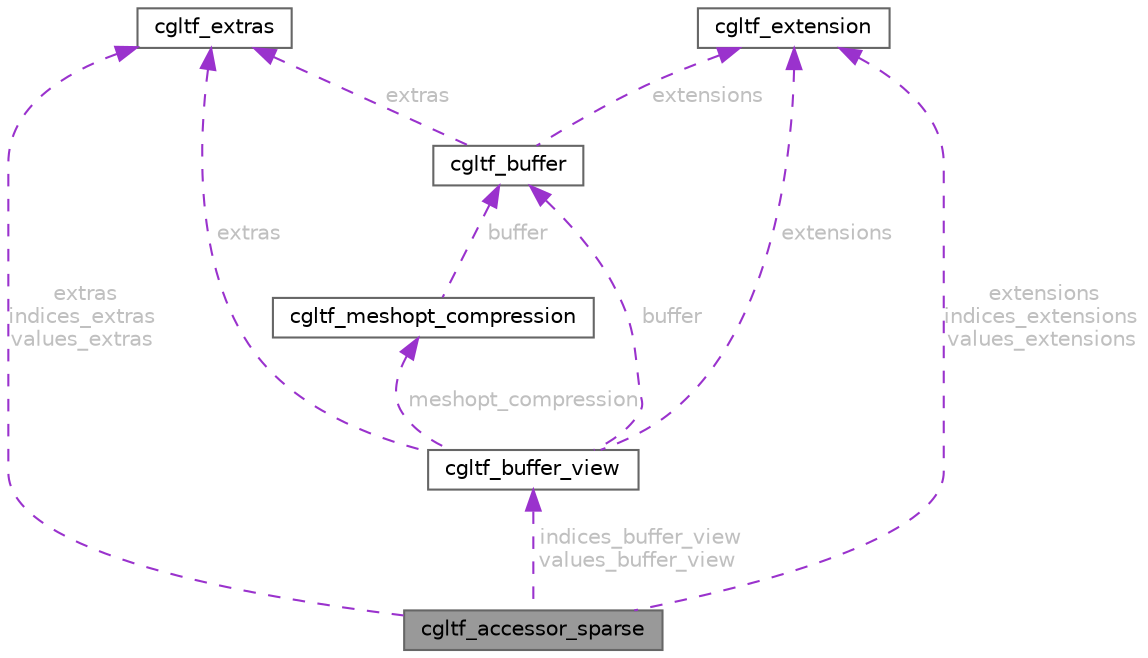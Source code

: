 digraph "cgltf_accessor_sparse"
{
 // LATEX_PDF_SIZE
  bgcolor="transparent";
  edge [fontname=Helvetica,fontsize=10,labelfontname=Helvetica,labelfontsize=10];
  node [fontname=Helvetica,fontsize=10,shape=box,height=0.2,width=0.4];
  Node1 [id="Node000001",label="cgltf_accessor_sparse",height=0.2,width=0.4,color="gray40", fillcolor="grey60", style="filled", fontcolor="black",tooltip=" "];
  Node2 -> Node1 [id="edge11_Node000001_Node000002",dir="back",color="darkorchid3",style="dashed",tooltip=" ",label=" indices_buffer_view\nvalues_buffer_view",fontcolor="grey" ];
  Node2 [id="Node000002",label="cgltf_buffer_view",height=0.2,width=0.4,color="gray40", fillcolor="white", style="filled",URL="$structcgltf__buffer__view.html",tooltip=" "];
  Node3 -> Node2 [id="edge12_Node000002_Node000003",dir="back",color="darkorchid3",style="dashed",tooltip=" ",label=" buffer",fontcolor="grey" ];
  Node3 [id="Node000003",label="cgltf_buffer",height=0.2,width=0.4,color="gray40", fillcolor="white", style="filled",URL="$structcgltf__buffer.html",tooltip=" "];
  Node4 -> Node3 [id="edge13_Node000003_Node000004",dir="back",color="darkorchid3",style="dashed",tooltip=" ",label=" extras",fontcolor="grey" ];
  Node4 [id="Node000004",label="cgltf_extras",height=0.2,width=0.4,color="gray40", fillcolor="white", style="filled",URL="$structcgltf__extras.html",tooltip=" "];
  Node5 -> Node3 [id="edge14_Node000003_Node000005",dir="back",color="darkorchid3",style="dashed",tooltip=" ",label=" extensions",fontcolor="grey" ];
  Node5 [id="Node000005",label="cgltf_extension",height=0.2,width=0.4,color="gray40", fillcolor="white", style="filled",URL="$structcgltf__extension.html",tooltip=" "];
  Node6 -> Node2 [id="edge15_Node000002_Node000006",dir="back",color="darkorchid3",style="dashed",tooltip=" ",label=" meshopt_compression",fontcolor="grey" ];
  Node6 [id="Node000006",label="cgltf_meshopt_compression",height=0.2,width=0.4,color="gray40", fillcolor="white", style="filled",URL="$structcgltf__meshopt__compression.html",tooltip=" "];
  Node3 -> Node6 [id="edge16_Node000006_Node000003",dir="back",color="darkorchid3",style="dashed",tooltip=" ",label=" buffer",fontcolor="grey" ];
  Node4 -> Node2 [id="edge17_Node000002_Node000004",dir="back",color="darkorchid3",style="dashed",tooltip=" ",label=" extras",fontcolor="grey" ];
  Node5 -> Node2 [id="edge18_Node000002_Node000005",dir="back",color="darkorchid3",style="dashed",tooltip=" ",label=" extensions",fontcolor="grey" ];
  Node4 -> Node1 [id="edge19_Node000001_Node000004",dir="back",color="darkorchid3",style="dashed",tooltip=" ",label=" extras\nindices_extras\nvalues_extras",fontcolor="grey" ];
  Node5 -> Node1 [id="edge20_Node000001_Node000005",dir="back",color="darkorchid3",style="dashed",tooltip=" ",label=" extensions\nindices_extensions\nvalues_extensions",fontcolor="grey" ];
}
